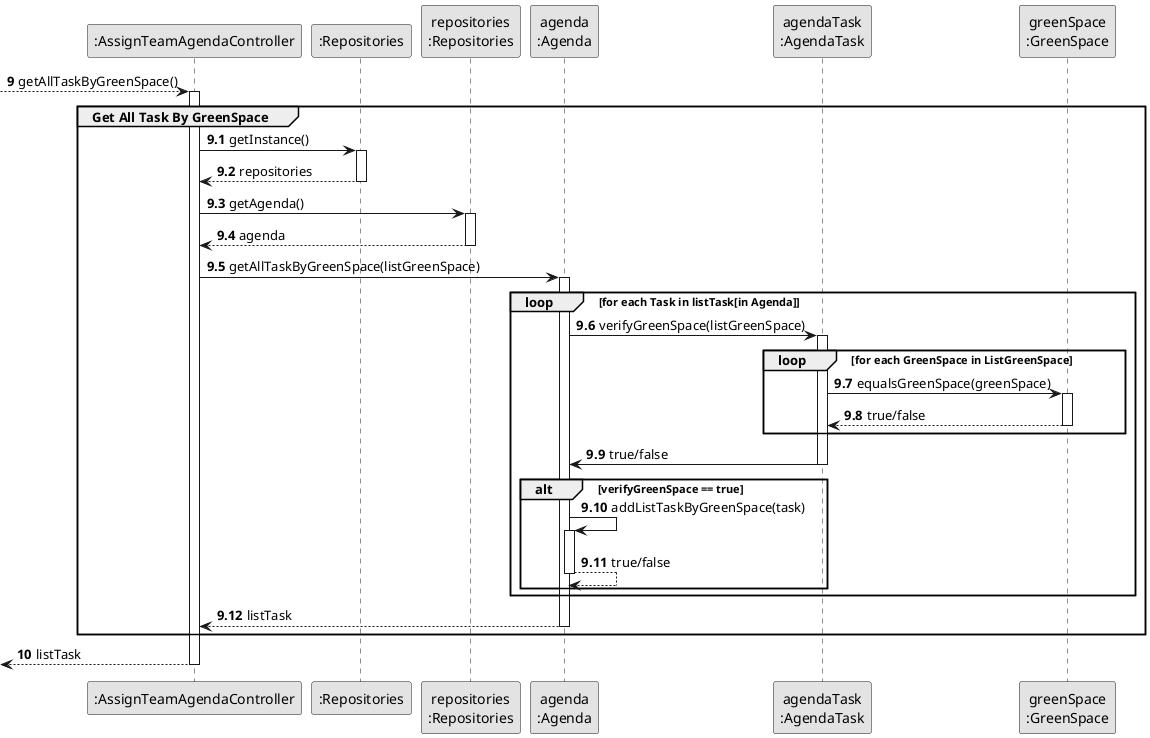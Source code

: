 @startuml
'https://plantuml.com/sequence-diagram
skinparam monochrome true
skinparam packageStyle rectangle
skinparam shadowing false

participant ":AssignTeamAgendaController" as CTRL
participant ":Repositories" as RepositorySingleton
participant "repositories\n:Repositories" as PLAT
participant "agenda\n:Agenda" as AGENDA
participant "agendaTask\n:AgendaTask" as TASK
participant "greenSpace\n:GreenSpace" as GREENSPACE

autonumber 9

--> CTRL : getAllTaskByGreenSpace()

autonumber 9.1

activate CTRL

group Get All Task By GreenSpace

CTRL -> RepositorySingleton : getInstance()

activate RepositorySingleton

RepositorySingleton --> CTRL : repositories

deactivate RepositorySingleton

CTRL -> PLAT : getAgenda()

activate PLAT

PLAT --> CTRL: agenda

deactivate PLAT

CTRL -> AGENDA : getAllTaskByGreenSpace(listGreenSpace)

activate AGENDA

loop for each Task in listTask[in Agenda]

AGENDA -> TASK : verifyGreenSpace(listGreenSpace)

activate TASK

loop for each GreenSpace in ListGreenSpace

TASK -> GREENSPACE : equalsGreenSpace(greenSpace)

activate GREENSPACE

GREENSPACE --> TASK : true/false

deactivate GREENSPACE

end

TASK -> AGENDA : true/false

deactivate TASK

alt verifyGreenSpace == true

AGENDA -> AGENDA : addListTaskByGreenSpace(task)

activate AGENDA

AGENDA --> AGENDA : true/false

deactivate AGENDA

end

end

AGENDA --> CTRL : listTask

deactivate AGENDA

end

autonumber 10

<--CTRL : listTask

deactivate CTRL
@enduml